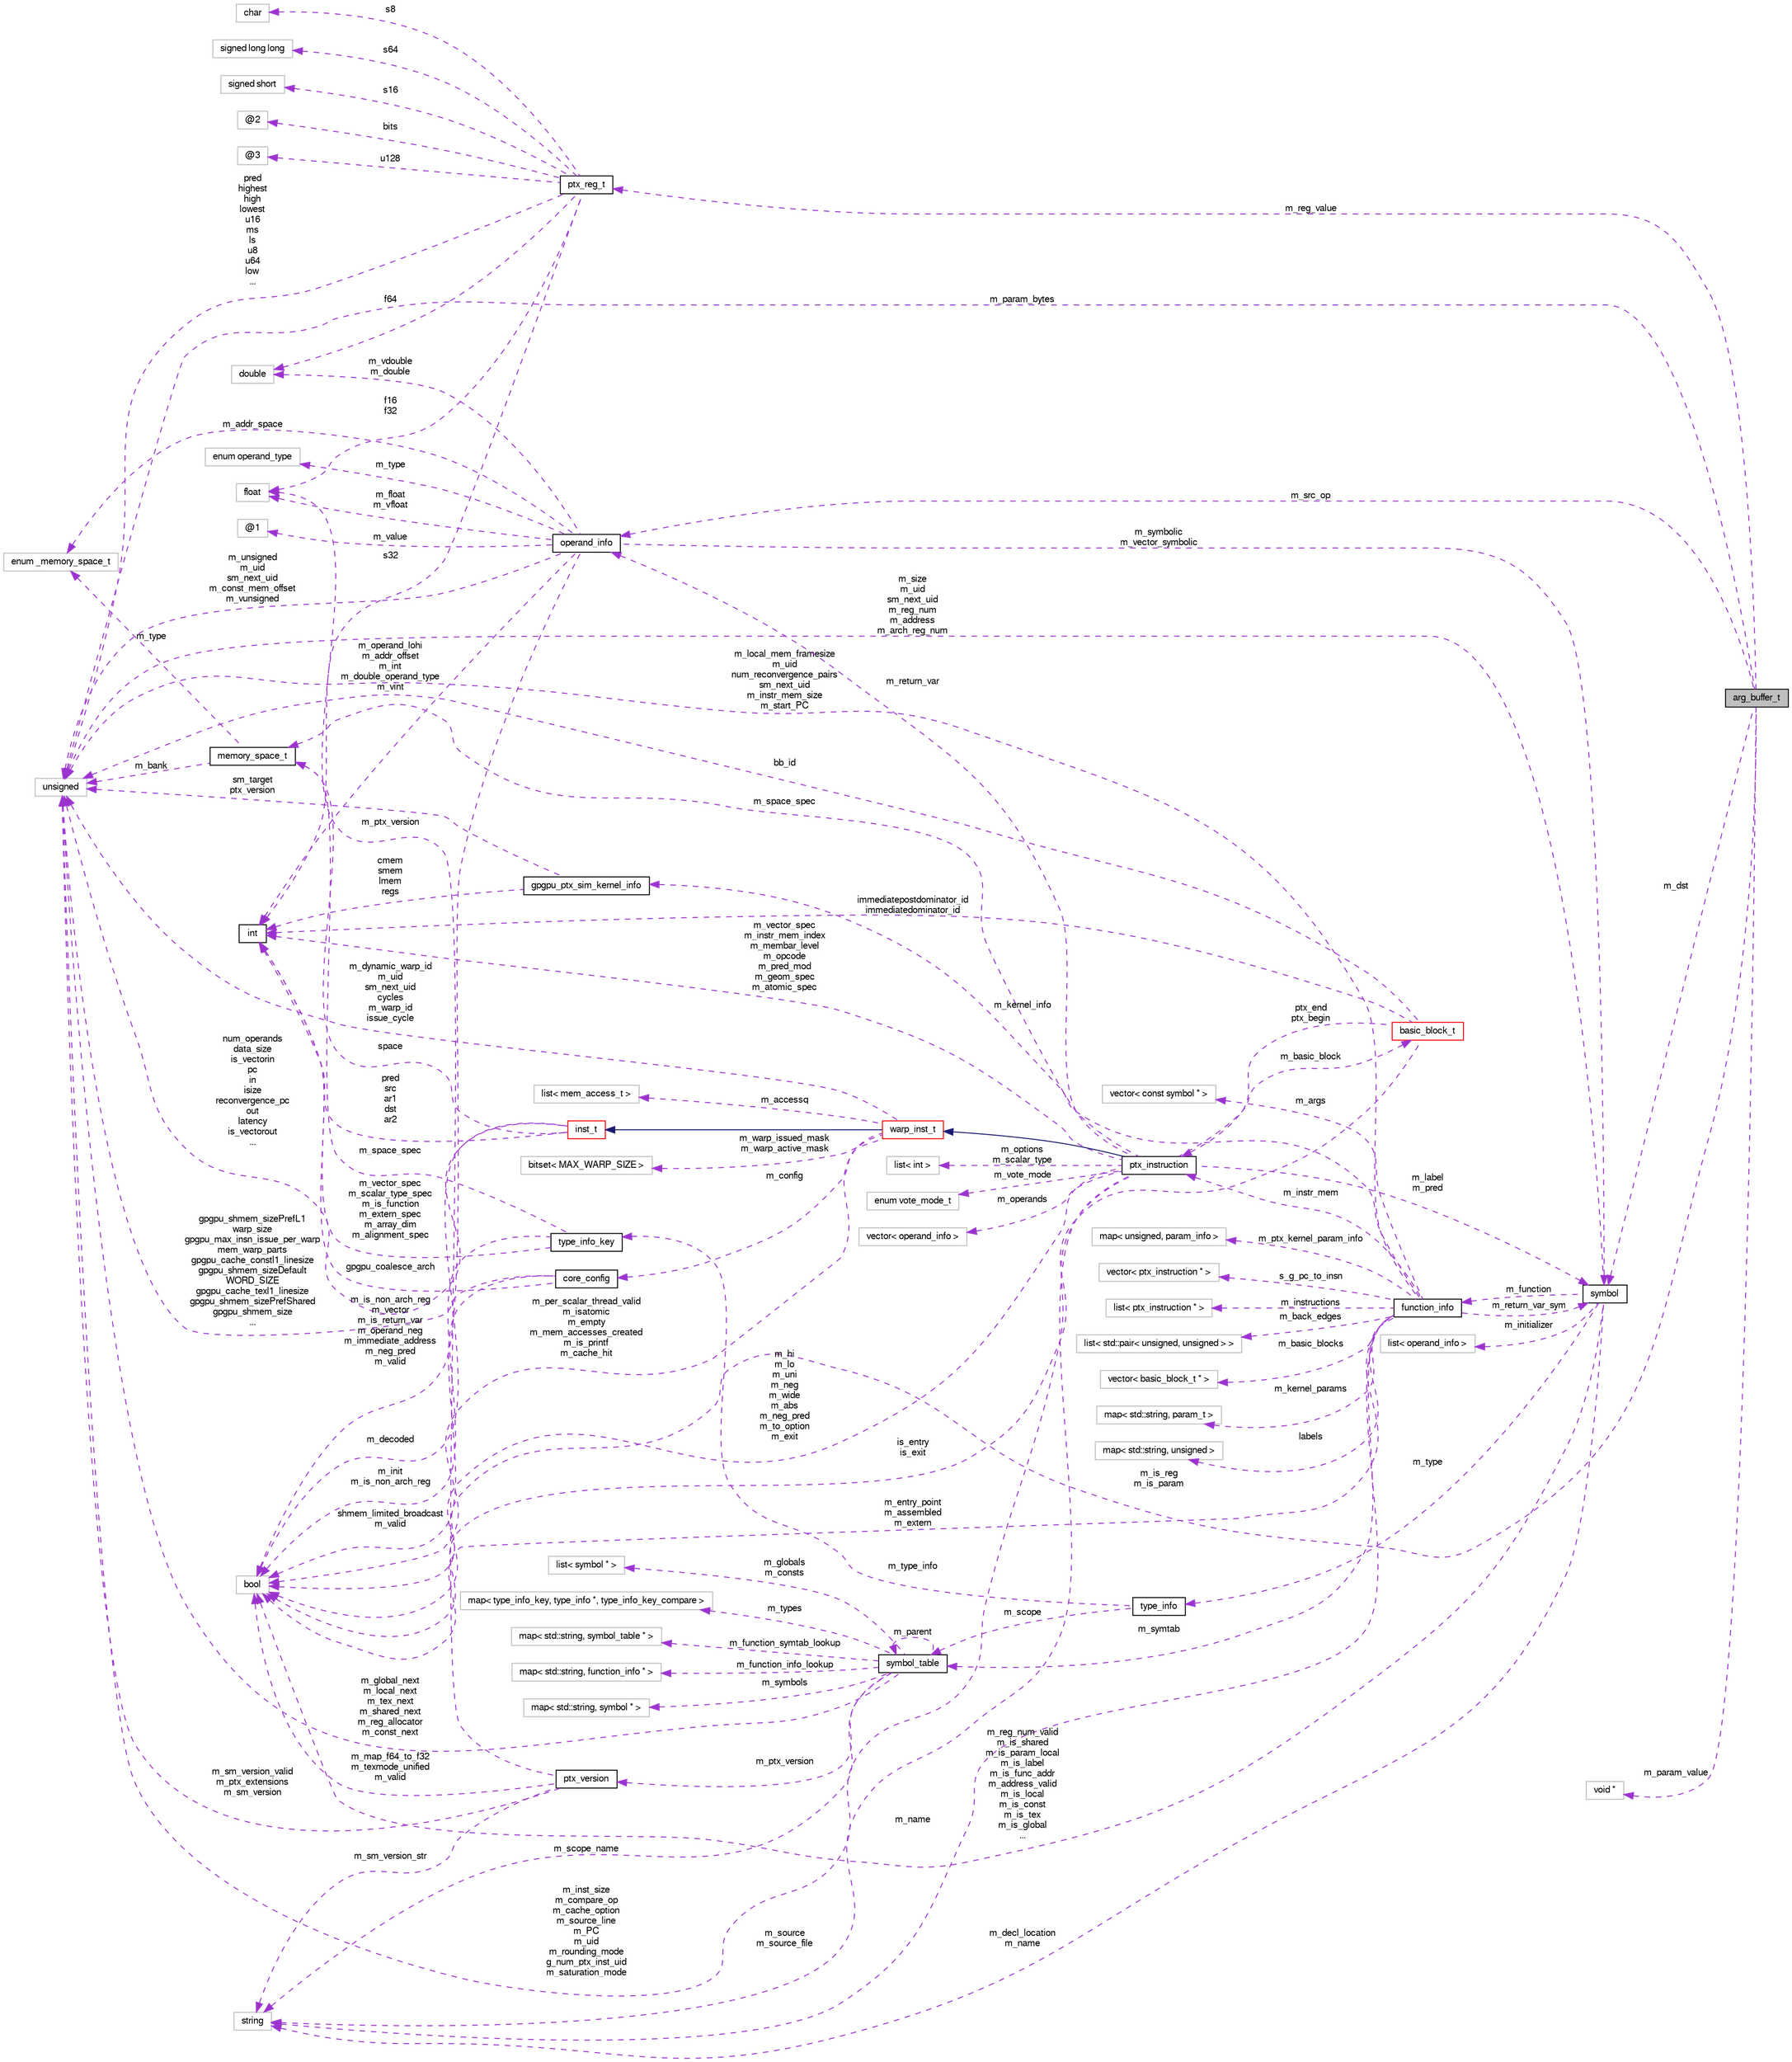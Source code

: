 digraph G
{
  bgcolor="transparent";
  edge [fontname="FreeSans",fontsize="10",labelfontname="FreeSans",labelfontsize="10"];
  node [fontname="FreeSans",fontsize="10",shape=record];
  rankdir=LR;
  Node1 [label="arg_buffer_t",height=0.2,width=0.4,color="black", fillcolor="grey75", style="filled" fontcolor="black"];
  Node2 -> Node1 [dir=back,color="darkorchid3",fontsize="10",style="dashed",label="m_reg_value",fontname="FreeSans"];
  Node2 [label="ptx_reg_t",height=0.2,width=0.4,color="black",URL="$unionptx__reg__t.html"];
  Node3 -> Node2 [dir=back,color="darkorchid3",fontsize="10",style="dashed",label="bits",fontname="FreeSans"];
  Node3 [label="@2",height=0.2,width=0.4,color="grey75"];
  Node4 -> Node2 [dir=back,color="darkorchid3",fontsize="10",style="dashed",label="u128",fontname="FreeSans"];
  Node4 [label="@3",height=0.2,width=0.4,color="grey75"];
  Node5 -> Node2 [dir=back,color="darkorchid3",fontsize="10",style="dashed",label="f64",fontname="FreeSans"];
  Node5 [label="double",height=0.2,width=0.4,color="grey75"];
  Node6 -> Node2 [dir=back,color="darkorchid3",fontsize="10",style="dashed",label="f16\nf32",fontname="FreeSans"];
  Node6 [label="float",height=0.2,width=0.4,color="grey75"];
  Node7 -> Node2 [dir=back,color="darkorchid3",fontsize="10",style="dashed",label="s8",fontname="FreeSans"];
  Node7 [label="char",height=0.2,width=0.4,color="grey75"];
  Node8 -> Node2 [dir=back,color="darkorchid3",fontsize="10",style="dashed",label="s32",fontname="FreeSans"];
  Node8 [label="int",height=0.2,width=0.4,color="black",URL="$classint.html"];
  Node9 -> Node2 [dir=back,color="darkorchid3",fontsize="10",style="dashed",label="s64",fontname="FreeSans"];
  Node9 [label="signed long long",height=0.2,width=0.4,color="grey75"];
  Node10 -> Node2 [dir=back,color="darkorchid3",fontsize="10",style="dashed",label="s16",fontname="FreeSans"];
  Node10 [label="signed short",height=0.2,width=0.4,color="grey75"];
  Node11 -> Node2 [dir=back,color="darkorchid3",fontsize="10",style="dashed",label="pred\nhighest\nhigh\nlowest\nu16\nms\nls\nu8\nu64\nlow\n...",fontname="FreeSans"];
  Node11 [label="unsigned",height=0.2,width=0.4,color="grey75"];
  Node12 -> Node1 [dir=back,color="darkorchid3",fontsize="10",style="dashed",label="m_src_op",fontname="FreeSans"];
  Node12 [label="operand_info",height=0.2,width=0.4,color="black",URL="$classoperand__info.html"];
  Node13 -> Node12 [dir=back,color="darkorchid3",fontsize="10",style="dashed",label="m_value",fontname="FreeSans"];
  Node13 [label="@1",height=0.2,width=0.4,color="grey75"];
  Node5 -> Node12 [dir=back,color="darkorchid3",fontsize="10",style="dashed",label="m_vdouble\nm_double",fontname="FreeSans"];
  Node6 -> Node12 [dir=back,color="darkorchid3",fontsize="10",style="dashed",label="m_float\nm_vfloat",fontname="FreeSans"];
  Node14 -> Node12 [dir=back,color="darkorchid3",fontsize="10",style="dashed",label="m_addr_space",fontname="FreeSans"];
  Node14 [label="enum _memory_space_t",height=0.2,width=0.4,color="grey75"];
  Node15 -> Node12 [dir=back,color="darkorchid3",fontsize="10",style="dashed",label="m_symbolic\nm_vector_symbolic",fontname="FreeSans"];
  Node15 [label="symbol",height=0.2,width=0.4,color="black",URL="$classsymbol.html"];
  Node16 -> Node15 [dir=back,color="darkorchid3",fontsize="10",style="dashed",label="m_type",fontname="FreeSans"];
  Node16 [label="type_info",height=0.2,width=0.4,color="black",URL="$classtype__info.html"];
  Node17 -> Node16 [dir=back,color="darkorchid3",fontsize="10",style="dashed",label="m_scope",fontname="FreeSans"];
  Node17 [label="symbol_table",height=0.2,width=0.4,color="black",URL="$classsymbol__table.html"];
  Node18 -> Node17 [dir=back,color="darkorchid3",fontsize="10",style="dashed",label="m_symbols",fontname="FreeSans"];
  Node18 [label="map\< std::string, symbol * \>",height=0.2,width=0.4,color="grey75"];
  Node17 -> Node17 [dir=back,color="darkorchid3",fontsize="10",style="dashed",label="m_parent",fontname="FreeSans"];
  Node19 -> Node17 [dir=back,color="darkorchid3",fontsize="10",style="dashed",label="m_globals\nm_consts",fontname="FreeSans"];
  Node19 [label="list\< symbol * \>",height=0.2,width=0.4,color="grey75"];
  Node20 -> Node17 [dir=back,color="darkorchid3",fontsize="10",style="dashed",label="m_types",fontname="FreeSans"];
  Node20 [label="map\< type_info_key, type_info *, type_info_key_compare \>",height=0.2,width=0.4,color="grey75"];
  Node21 -> Node17 [dir=back,color="darkorchid3",fontsize="10",style="dashed",label="m_ptx_version",fontname="FreeSans"];
  Node21 [label="ptx_version",height=0.2,width=0.4,color="black",URL="$classptx__version.html"];
  Node6 -> Node21 [dir=back,color="darkorchid3",fontsize="10",style="dashed",label="m_ptx_version",fontname="FreeSans"];
  Node22 -> Node21 [dir=back,color="darkorchid3",fontsize="10",style="dashed",label="m_sm_version_str",fontname="FreeSans"];
  Node22 [label="string",height=0.2,width=0.4,color="grey75"];
  Node23 -> Node21 [dir=back,color="darkorchid3",fontsize="10",style="dashed",label="m_map_f64_to_f32\nm_texmode_unified\nm_valid",fontname="FreeSans"];
  Node23 [label="bool",height=0.2,width=0.4,color="grey75"];
  Node11 -> Node21 [dir=back,color="darkorchid3",fontsize="10",style="dashed",label="m_sm_version_valid\nm_ptx_extensions\nm_sm_version",fontname="FreeSans"];
  Node22 -> Node17 [dir=back,color="darkorchid3",fontsize="10",style="dashed",label="m_scope_name",fontname="FreeSans"];
  Node24 -> Node17 [dir=back,color="darkorchid3",fontsize="10",style="dashed",label="m_function_symtab_lookup",fontname="FreeSans"];
  Node24 [label="map\< std::string, symbol_table * \>",height=0.2,width=0.4,color="grey75"];
  Node25 -> Node17 [dir=back,color="darkorchid3",fontsize="10",style="dashed",label="m_function_info_lookup",fontname="FreeSans"];
  Node25 [label="map\< std::string, function_info * \>",height=0.2,width=0.4,color="grey75"];
  Node11 -> Node17 [dir=back,color="darkorchid3",fontsize="10",style="dashed",label="m_global_next\nm_local_next\nm_tex_next\nm_shared_next\nm_reg_allocator\nm_const_next",fontname="FreeSans"];
  Node26 -> Node16 [dir=back,color="darkorchid3",fontsize="10",style="dashed",label="m_type_info",fontname="FreeSans"];
  Node26 [label="type_info_key",height=0.2,width=0.4,color="black",URL="$classtype__info__key.html"];
  Node27 -> Node26 [dir=back,color="darkorchid3",fontsize="10",style="dashed",label="m_space_spec",fontname="FreeSans"];
  Node27 [label="memory_space_t",height=0.2,width=0.4,color="black",URL="$classmemory__space__t.html"];
  Node14 -> Node27 [dir=back,color="darkorchid3",fontsize="10",style="dashed",label="m_type",fontname="FreeSans"];
  Node11 -> Node27 [dir=back,color="darkorchid3",fontsize="10",style="dashed",label="m_bank",fontname="FreeSans"];
  Node8 -> Node26 [dir=back,color="darkorchid3",fontsize="10",style="dashed",label="m_vector_spec\nm_scalar_type_spec\nm_is_function\nm_extern_spec\nm_array_dim\nm_alignment_spec",fontname="FreeSans"];
  Node23 -> Node26 [dir=back,color="darkorchid3",fontsize="10",style="dashed",label="m_init\nm_is_non_arch_reg",fontname="FreeSans"];
  Node23 -> Node15 [dir=back,color="darkorchid3",fontsize="10",style="dashed",label="m_reg_num_valid\nm_is_shared\nm_is_param_local\nm_is_label\nm_is_func_addr\nm_address_valid\nm_is_local\nm_is_const\nm_is_tex\nm_is_global\n...",fontname="FreeSans"];
  Node22 -> Node15 [dir=back,color="darkorchid3",fontsize="10",style="dashed",label="m_decl_location\nm_name",fontname="FreeSans"];
  Node28 -> Node15 [dir=back,color="darkorchid3",fontsize="10",style="dashed",label="m_function",fontname="FreeSans"];
  Node28 [label="function_info",height=0.2,width=0.4,color="black",URL="$classfunction__info.html"];
  Node17 -> Node28 [dir=back,color="darkorchid3",fontsize="10",style="dashed",label="m_symtab",fontname="FreeSans"];
  Node29 -> Node28 [dir=back,color="darkorchid3",fontsize="10",style="dashed",label="m_kernel_params",fontname="FreeSans"];
  Node29 [label="map\< std::string, param_t \>",height=0.2,width=0.4,color="grey75"];
  Node30 -> Node28 [dir=back,color="darkorchid3",fontsize="10",style="dashed",label="labels",fontname="FreeSans"];
  Node30 [label="map\< std::string, unsigned \>",height=0.2,width=0.4,color="grey75"];
  Node31 -> Node28 [dir=back,color="darkorchid3",fontsize="10",style="dashed",label="m_args",fontname="FreeSans"];
  Node31 [label="vector\< const symbol * \>",height=0.2,width=0.4,color="grey75"];
  Node32 -> Node28 [dir=back,color="darkorchid3",fontsize="10",style="dashed",label="m_ptx_kernel_param_info",fontname="FreeSans"];
  Node32 [label="map\< unsigned, param_info \>",height=0.2,width=0.4,color="grey75"];
  Node33 -> Node28 [dir=back,color="darkorchid3",fontsize="10",style="dashed",label="s_g_pc_to_insn",fontname="FreeSans"];
  Node33 [label="vector\< ptx_instruction * \>",height=0.2,width=0.4,color="grey75"];
  Node34 -> Node28 [dir=back,color="darkorchid3",fontsize="10",style="dashed",label="m_instructions",fontname="FreeSans"];
  Node34 [label="list\< ptx_instruction * \>",height=0.2,width=0.4,color="grey75"];
  Node35 -> Node28 [dir=back,color="darkorchid3",fontsize="10",style="dashed",label="m_instr_mem",fontname="FreeSans"];
  Node35 [label="ptx_instruction",height=0.2,width=0.4,color="black",URL="$classptx__instruction.html"];
  Node36 -> Node35 [dir=back,color="midnightblue",fontsize="10",style="solid",fontname="FreeSans"];
  Node36 [label="warp_inst_t",height=0.2,width=0.4,color="red",URL="$classwarp__inst__t.html"];
  Node37 -> Node36 [dir=back,color="midnightblue",fontsize="10",style="solid",fontname="FreeSans"];
  Node37 [label="inst_t",height=0.2,width=0.4,color="red",URL="$classinst__t.html"];
  Node27 -> Node37 [dir=back,color="darkorchid3",fontsize="10",style="dashed",label="space",fontname="FreeSans"];
  Node8 -> Node37 [dir=back,color="darkorchid3",fontsize="10",style="dashed",label="pred\nsrc\nar1\ndst\nar2",fontname="FreeSans"];
  Node23 -> Node37 [dir=back,color="darkorchid3",fontsize="10",style="dashed",label="m_decoded",fontname="FreeSans"];
  Node11 -> Node37 [dir=back,color="darkorchid3",fontsize="10",style="dashed",label="num_operands\ndata_size\nis_vectorin\npc\nin\nisize\nreconvergence_pc\nout\nlatency\nis_vectorout\n...",fontname="FreeSans"];
  Node38 -> Node36 [dir=back,color="darkorchid3",fontsize="10",style="dashed",label="m_warp_issued_mask\nm_warp_active_mask",fontname="FreeSans"];
  Node38 [label="bitset\< MAX_WARP_SIZE \>",height=0.2,width=0.4,color="grey75"];
  Node39 -> Node36 [dir=back,color="darkorchid3",fontsize="10",style="dashed",label="m_accessq",fontname="FreeSans"];
  Node39 [label="list\< mem_access_t \>",height=0.2,width=0.4,color="grey75"];
  Node40 -> Node36 [dir=back,color="darkorchid3",fontsize="10",style="dashed",label="m_config",fontname="FreeSans"];
  Node40 [label="core_config",height=0.2,width=0.4,color="black",URL="$structcore__config.html"];
  Node8 -> Node40 [dir=back,color="darkorchid3",fontsize="10",style="dashed",label="gpgpu_coalesce_arch",fontname="FreeSans"];
  Node23 -> Node40 [dir=back,color="darkorchid3",fontsize="10",style="dashed",label="shmem_limited_broadcast\nm_valid",fontname="FreeSans"];
  Node11 -> Node40 [dir=back,color="darkorchid3",fontsize="10",style="dashed",label="gpgpu_shmem_sizePrefL1\nwarp_size\ngpgpu_max_insn_issue_per_warp\nmem_warp_parts\ngpgpu_cache_constl1_linesize\ngpgpu_shmem_sizeDefault\nWORD_SIZE\ngpgpu_cache_texl1_linesize\ngpgpu_shmem_sizePrefShared\ngpgpu_shmem_size\n...",fontname="FreeSans"];
  Node23 -> Node36 [dir=back,color="darkorchid3",fontsize="10",style="dashed",label="m_per_scalar_thread_valid\nm_isatomic\nm_empty\nm_mem_accesses_created\nm_is_printf\nm_cache_hit",fontname="FreeSans"];
  Node11 -> Node36 [dir=back,color="darkorchid3",fontsize="10",style="dashed",label="m_dynamic_warp_id\nm_uid\nsm_next_uid\ncycles\nm_warp_id\nissue_cycle",fontname="FreeSans"];
  Node41 -> Node35 [dir=back,color="darkorchid3",fontsize="10",style="dashed",label="m_basic_block",fontname="FreeSans"];
  Node41 [label="basic_block_t",height=0.2,width=0.4,color="red",URL="$structbasic__block__t.html"];
  Node35 -> Node41 [dir=back,color="darkorchid3",fontsize="10",style="dashed",label="ptx_end\nptx_begin",fontname="FreeSans"];
  Node8 -> Node41 [dir=back,color="darkorchid3",fontsize="10",style="dashed",label="immediatepostdominator_id\nimmediatedominator_id",fontname="FreeSans"];
  Node23 -> Node41 [dir=back,color="darkorchid3",fontsize="10",style="dashed",label="is_entry\nis_exit",fontname="FreeSans"];
  Node11 -> Node41 [dir=back,color="darkorchid3",fontsize="10",style="dashed",label="bb_id",fontname="FreeSans"];
  Node42 -> Node35 [dir=back,color="darkorchid3",fontsize="10",style="dashed",label="m_options\nm_scalar_type",fontname="FreeSans"];
  Node42 [label="list\< int \>",height=0.2,width=0.4,color="grey75"];
  Node27 -> Node35 [dir=back,color="darkorchid3",fontsize="10",style="dashed",label="m_space_spec",fontname="FreeSans"];
  Node43 -> Node35 [dir=back,color="darkorchid3",fontsize="10",style="dashed",label="m_vote_mode",fontname="FreeSans"];
  Node43 [label="enum vote_mode_t",height=0.2,width=0.4,color="grey75"];
  Node12 -> Node35 [dir=back,color="darkorchid3",fontsize="10",style="dashed",label="m_return_var",fontname="FreeSans"];
  Node8 -> Node35 [dir=back,color="darkorchid3",fontsize="10",style="dashed",label="m_vector_spec\nm_instr_mem_index\nm_membar_level\nm_opcode\nm_pred_mod\nm_geom_spec\nm_atomic_spec",fontname="FreeSans"];
  Node15 -> Node35 [dir=back,color="darkorchid3",fontsize="10",style="dashed",label="m_label\nm_pred",fontname="FreeSans"];
  Node23 -> Node35 [dir=back,color="darkorchid3",fontsize="10",style="dashed",label="m_hi\nm_lo\nm_uni\nm_neg\nm_wide\nm_abs\nm_neg_pred\nm_to_option\nm_exit",fontname="FreeSans"];
  Node22 -> Node35 [dir=back,color="darkorchid3",fontsize="10",style="dashed",label="m_source\nm_source_file",fontname="FreeSans"];
  Node11 -> Node35 [dir=back,color="darkorchid3",fontsize="10",style="dashed",label="m_inst_size\nm_compare_op\nm_cache_option\nm_source_line\nm_PC\nm_uid\nm_rounding_mode\ng_num_ptx_inst_uid\nm_saturation_mode",fontname="FreeSans"];
  Node44 -> Node35 [dir=back,color="darkorchid3",fontsize="10",style="dashed",label="m_operands",fontname="FreeSans"];
  Node44 [label="vector\< operand_info \>",height=0.2,width=0.4,color="grey75"];
  Node15 -> Node28 [dir=back,color="darkorchid3",fontsize="10",style="dashed",label="m_return_var_sym",fontname="FreeSans"];
  Node22 -> Node28 [dir=back,color="darkorchid3",fontsize="10",style="dashed",label="m_name",fontname="FreeSans"];
  Node23 -> Node28 [dir=back,color="darkorchid3",fontsize="10",style="dashed",label="m_entry_point\nm_assembled\nm_extern",fontname="FreeSans"];
  Node45 -> Node28 [dir=back,color="darkorchid3",fontsize="10",style="dashed",label="m_kernel_info",fontname="FreeSans"];
  Node45 [label="gpgpu_ptx_sim_kernel_info",height=0.2,width=0.4,color="black",URL="$structgpgpu__ptx__sim__kernel__info.html"];
  Node8 -> Node45 [dir=back,color="darkorchid3",fontsize="10",style="dashed",label="cmem\nsmem\nlmem\nregs",fontname="FreeSans"];
  Node11 -> Node45 [dir=back,color="darkorchid3",fontsize="10",style="dashed",label="sm_target\nptx_version",fontname="FreeSans"];
  Node46 -> Node28 [dir=back,color="darkorchid3",fontsize="10",style="dashed",label="m_back_edges",fontname="FreeSans"];
  Node46 [label="list\< std::pair\< unsigned, unsigned \> \>",height=0.2,width=0.4,color="grey75"];
  Node11 -> Node28 [dir=back,color="darkorchid3",fontsize="10",style="dashed",label="m_local_mem_framesize\nm_uid\nnum_reconvergence_pairs\nsm_next_uid\nm_instr_mem_size\nm_start_PC",fontname="FreeSans"];
  Node47 -> Node28 [dir=back,color="darkorchid3",fontsize="10",style="dashed",label="m_basic_blocks",fontname="FreeSans"];
  Node47 [label="vector\< basic_block_t * \>",height=0.2,width=0.4,color="grey75"];
  Node48 -> Node15 [dir=back,color="darkorchid3",fontsize="10",style="dashed",label="m_initializer",fontname="FreeSans"];
  Node48 [label="list\< operand_info \>",height=0.2,width=0.4,color="grey75"];
  Node11 -> Node15 [dir=back,color="darkorchid3",fontsize="10",style="dashed",label="m_size\nm_uid\nsm_next_uid\nm_reg_num\nm_address\nm_arch_reg_num",fontname="FreeSans"];
  Node8 -> Node12 [dir=back,color="darkorchid3",fontsize="10",style="dashed",label="m_operand_lohi\nm_addr_offset\nm_int\nm_double_operand_type\nm_vint",fontname="FreeSans"];
  Node23 -> Node12 [dir=back,color="darkorchid3",fontsize="10",style="dashed",label="m_is_non_arch_reg\nm_vector\nm_is_return_var\nm_operand_neg\nm_immediate_address\nm_neg_pred\nm_valid",fontname="FreeSans"];
  Node49 -> Node12 [dir=back,color="darkorchid3",fontsize="10",style="dashed",label="m_type",fontname="FreeSans"];
  Node49 [label="enum operand_type",height=0.2,width=0.4,color="grey75"];
  Node11 -> Node12 [dir=back,color="darkorchid3",fontsize="10",style="dashed",label="m_unsigned\nm_uid\nsm_next_uid\nm_const_mem_offset\nm_vunsigned",fontname="FreeSans"];
  Node15 -> Node1 [dir=back,color="darkorchid3",fontsize="10",style="dashed",label="m_dst",fontname="FreeSans"];
  Node23 -> Node1 [dir=back,color="darkorchid3",fontsize="10",style="dashed",label="m_is_reg\nm_is_param",fontname="FreeSans"];
  Node11 -> Node1 [dir=back,color="darkorchid3",fontsize="10",style="dashed",label="m_param_bytes",fontname="FreeSans"];
  Node50 -> Node1 [dir=back,color="darkorchid3",fontsize="10",style="dashed",label="m_param_value",fontname="FreeSans"];
  Node50 [label="void *",height=0.2,width=0.4,color="grey75"];
}
